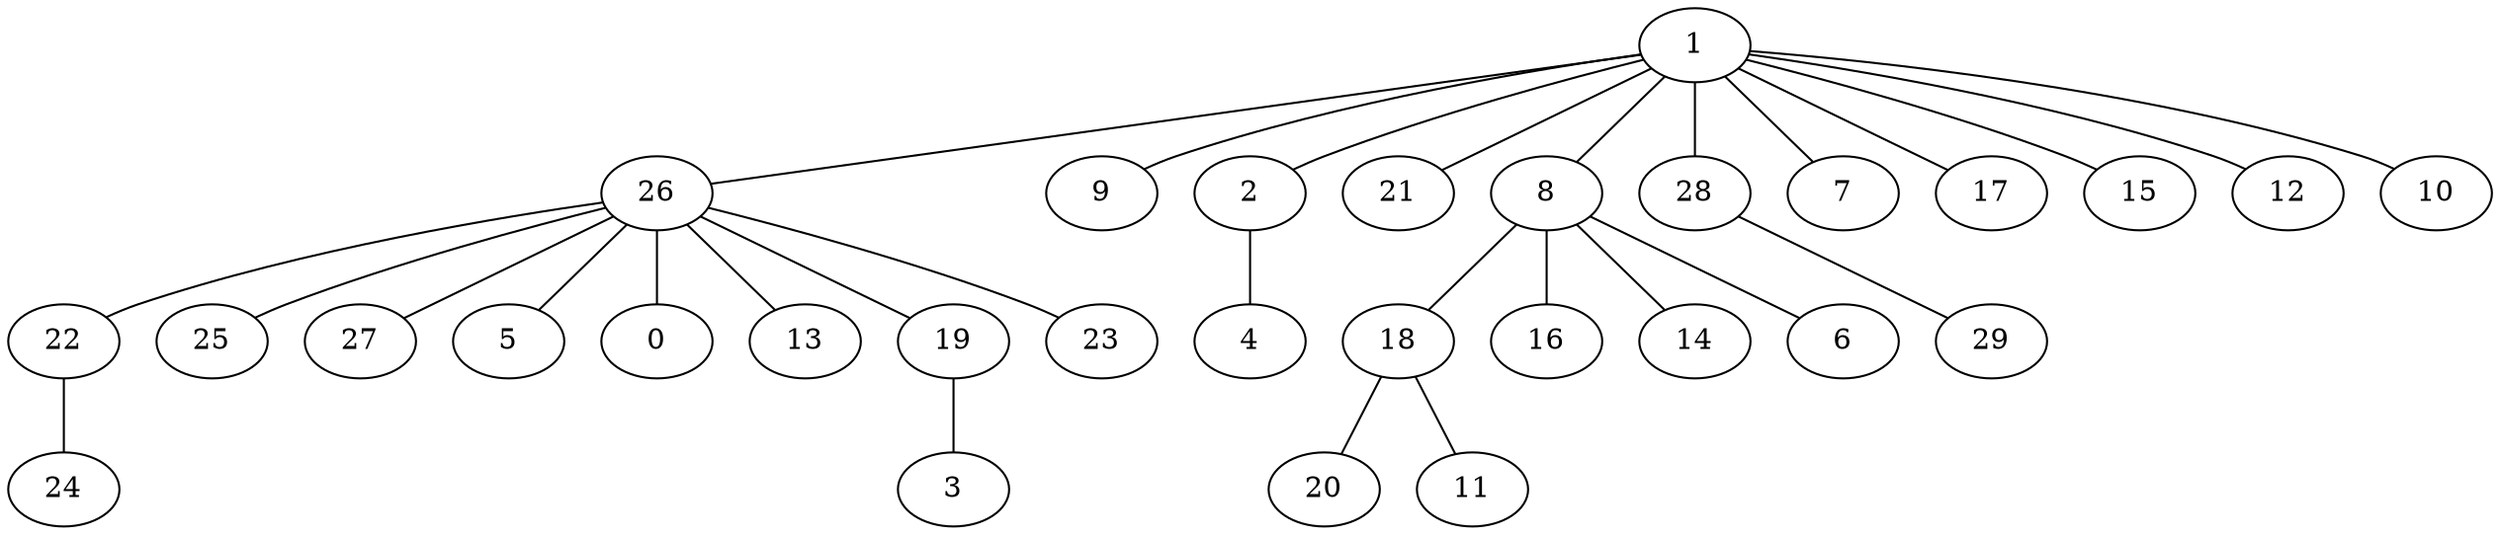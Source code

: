 graph{
   22 -- 24;
   26 -- 25;
   1 -- 9;
   26 -- 27;
   1 -- 2;
   26 -- 5;
   1 -- 21;
   1 -- 8;
   26 -- 0;
   8 -- 18;
   26 -- 13;
   1 -- 26;
   8 -- 16;
   28 -- 29;
   1 -- 7;
   8 -- 14;
   2 -- 4;
   1 -- 28;
   8 -- 6;
   18 -- 20;
   1 -- 17;
   26 -- 19;
   1 -- 15;
   18 -- 11;
   26 -- 22;
   1 -- 12;
   19 -- 3;
   26 -- 23;
   1 -- 10;
}